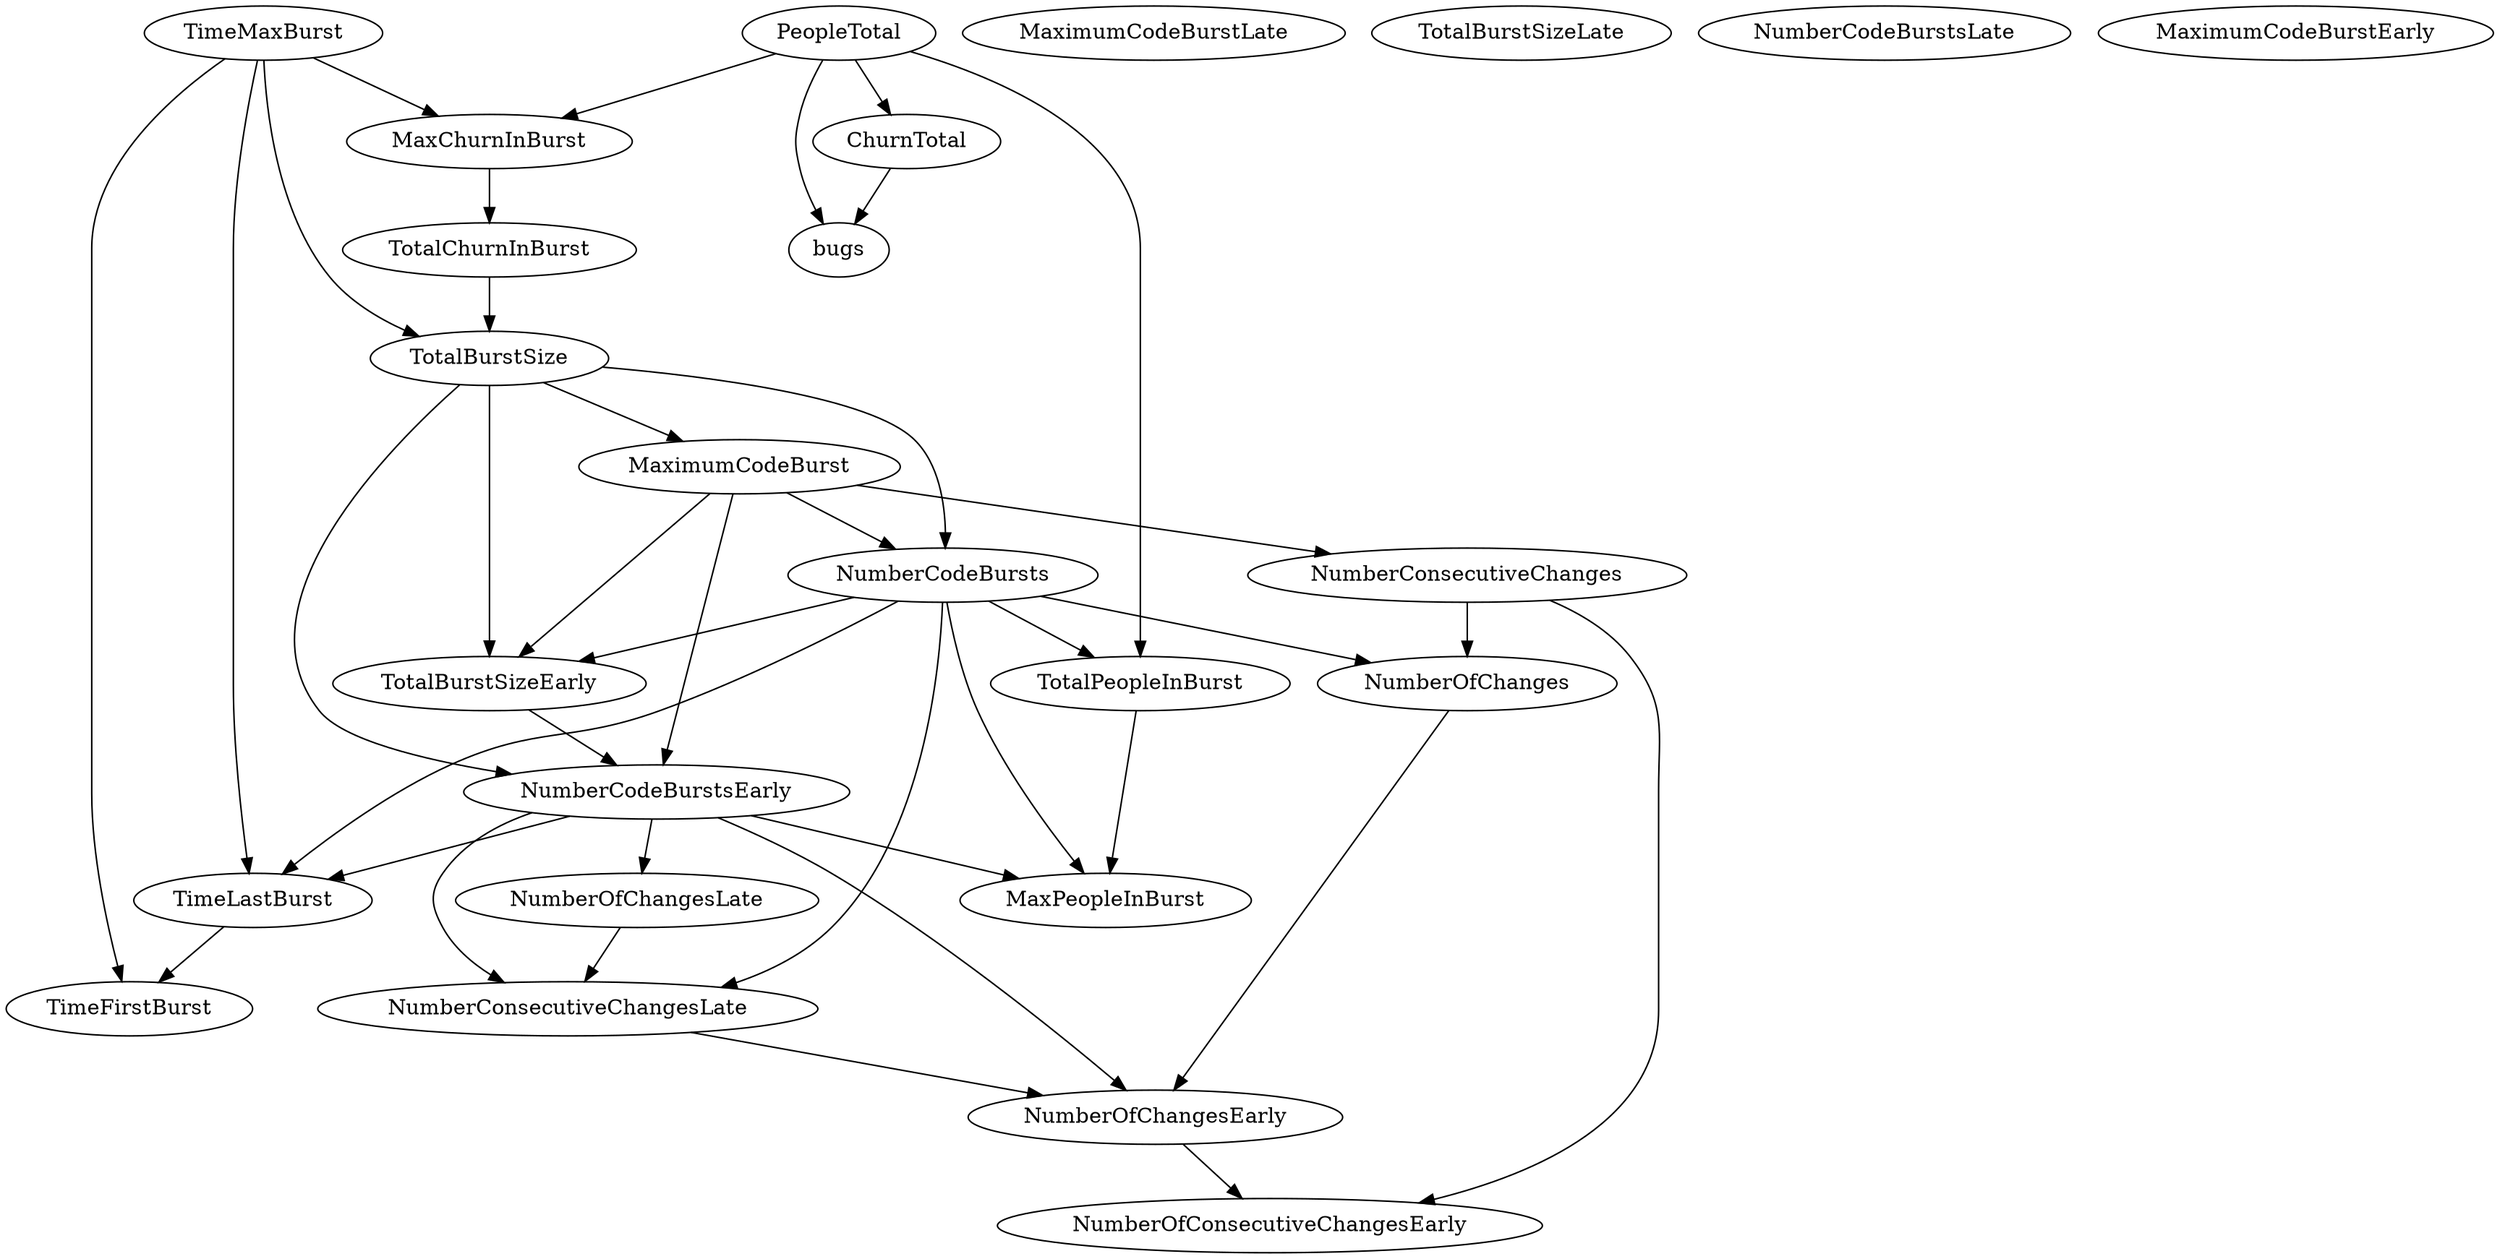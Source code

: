 digraph {
   TotalPeopleInBurst;
   MaximumCodeBurstLate;
   NumberOfChanges;
   MaxPeopleInBurst;
   TotalBurstSizeLate;
   NumberCodeBurstsLate;
   NumberOfChangesLate;
   NumberOfChangesEarly;
   MaxChurnInBurst;
   MaximumCodeBurstEarly;
   NumberCodeBurstsEarly;
   TimeFirstBurst;
   TotalChurnInBurst;
   ChurnTotal;
   MaximumCodeBurst;
   NumberOfConsecutiveChangesEarly;
   NumberConsecutiveChangesLate;
   TotalBurstSizeEarly;
   TotalBurstSize;
   TimeMaxBurst;
   NumberConsecutiveChanges;
   TimeLastBurst;
   NumberCodeBursts;
   PeopleTotal;
   bugs;
   TotalPeopleInBurst -> MaxPeopleInBurst;
   NumberOfChanges -> NumberOfChangesEarly;
   NumberOfChangesLate -> NumberConsecutiveChangesLate;
   NumberOfChangesEarly -> NumberOfConsecutiveChangesEarly;
   MaxChurnInBurst -> TotalChurnInBurst;
   NumberCodeBurstsEarly -> MaxPeopleInBurst;
   NumberCodeBurstsEarly -> NumberOfChangesLate;
   NumberCodeBurstsEarly -> NumberOfChangesEarly;
   NumberCodeBurstsEarly -> NumberConsecutiveChangesLate;
   NumberCodeBurstsEarly -> TimeLastBurst;
   TotalChurnInBurst -> TotalBurstSize;
   ChurnTotal -> bugs;
   MaximumCodeBurst -> NumberCodeBurstsEarly;
   MaximumCodeBurst -> TotalBurstSizeEarly;
   MaximumCodeBurst -> NumberConsecutiveChanges;
   MaximumCodeBurst -> NumberCodeBursts;
   NumberConsecutiveChangesLate -> NumberOfChangesEarly;
   TotalBurstSizeEarly -> NumberCodeBurstsEarly;
   TotalBurstSize -> NumberCodeBurstsEarly;
   TotalBurstSize -> MaximumCodeBurst;
   TotalBurstSize -> TotalBurstSizeEarly;
   TotalBurstSize -> NumberCodeBursts;
   TimeMaxBurst -> MaxChurnInBurst;
   TimeMaxBurst -> TimeFirstBurst;
   TimeMaxBurst -> TotalBurstSize;
   TimeMaxBurst -> TimeLastBurst;
   NumberConsecutiveChanges -> NumberOfChanges;
   NumberConsecutiveChanges -> NumberOfConsecutiveChangesEarly;
   TimeLastBurst -> TimeFirstBurst;
   NumberCodeBursts -> TotalPeopleInBurst;
   NumberCodeBursts -> NumberOfChanges;
   NumberCodeBursts -> MaxPeopleInBurst;
   NumberCodeBursts -> NumberConsecutiveChangesLate;
   NumberCodeBursts -> TotalBurstSizeEarly;
   NumberCodeBursts -> TimeLastBurst;
   PeopleTotal -> TotalPeopleInBurst;
   PeopleTotal -> MaxChurnInBurst;
   PeopleTotal -> ChurnTotal;
   PeopleTotal -> bugs;
}
